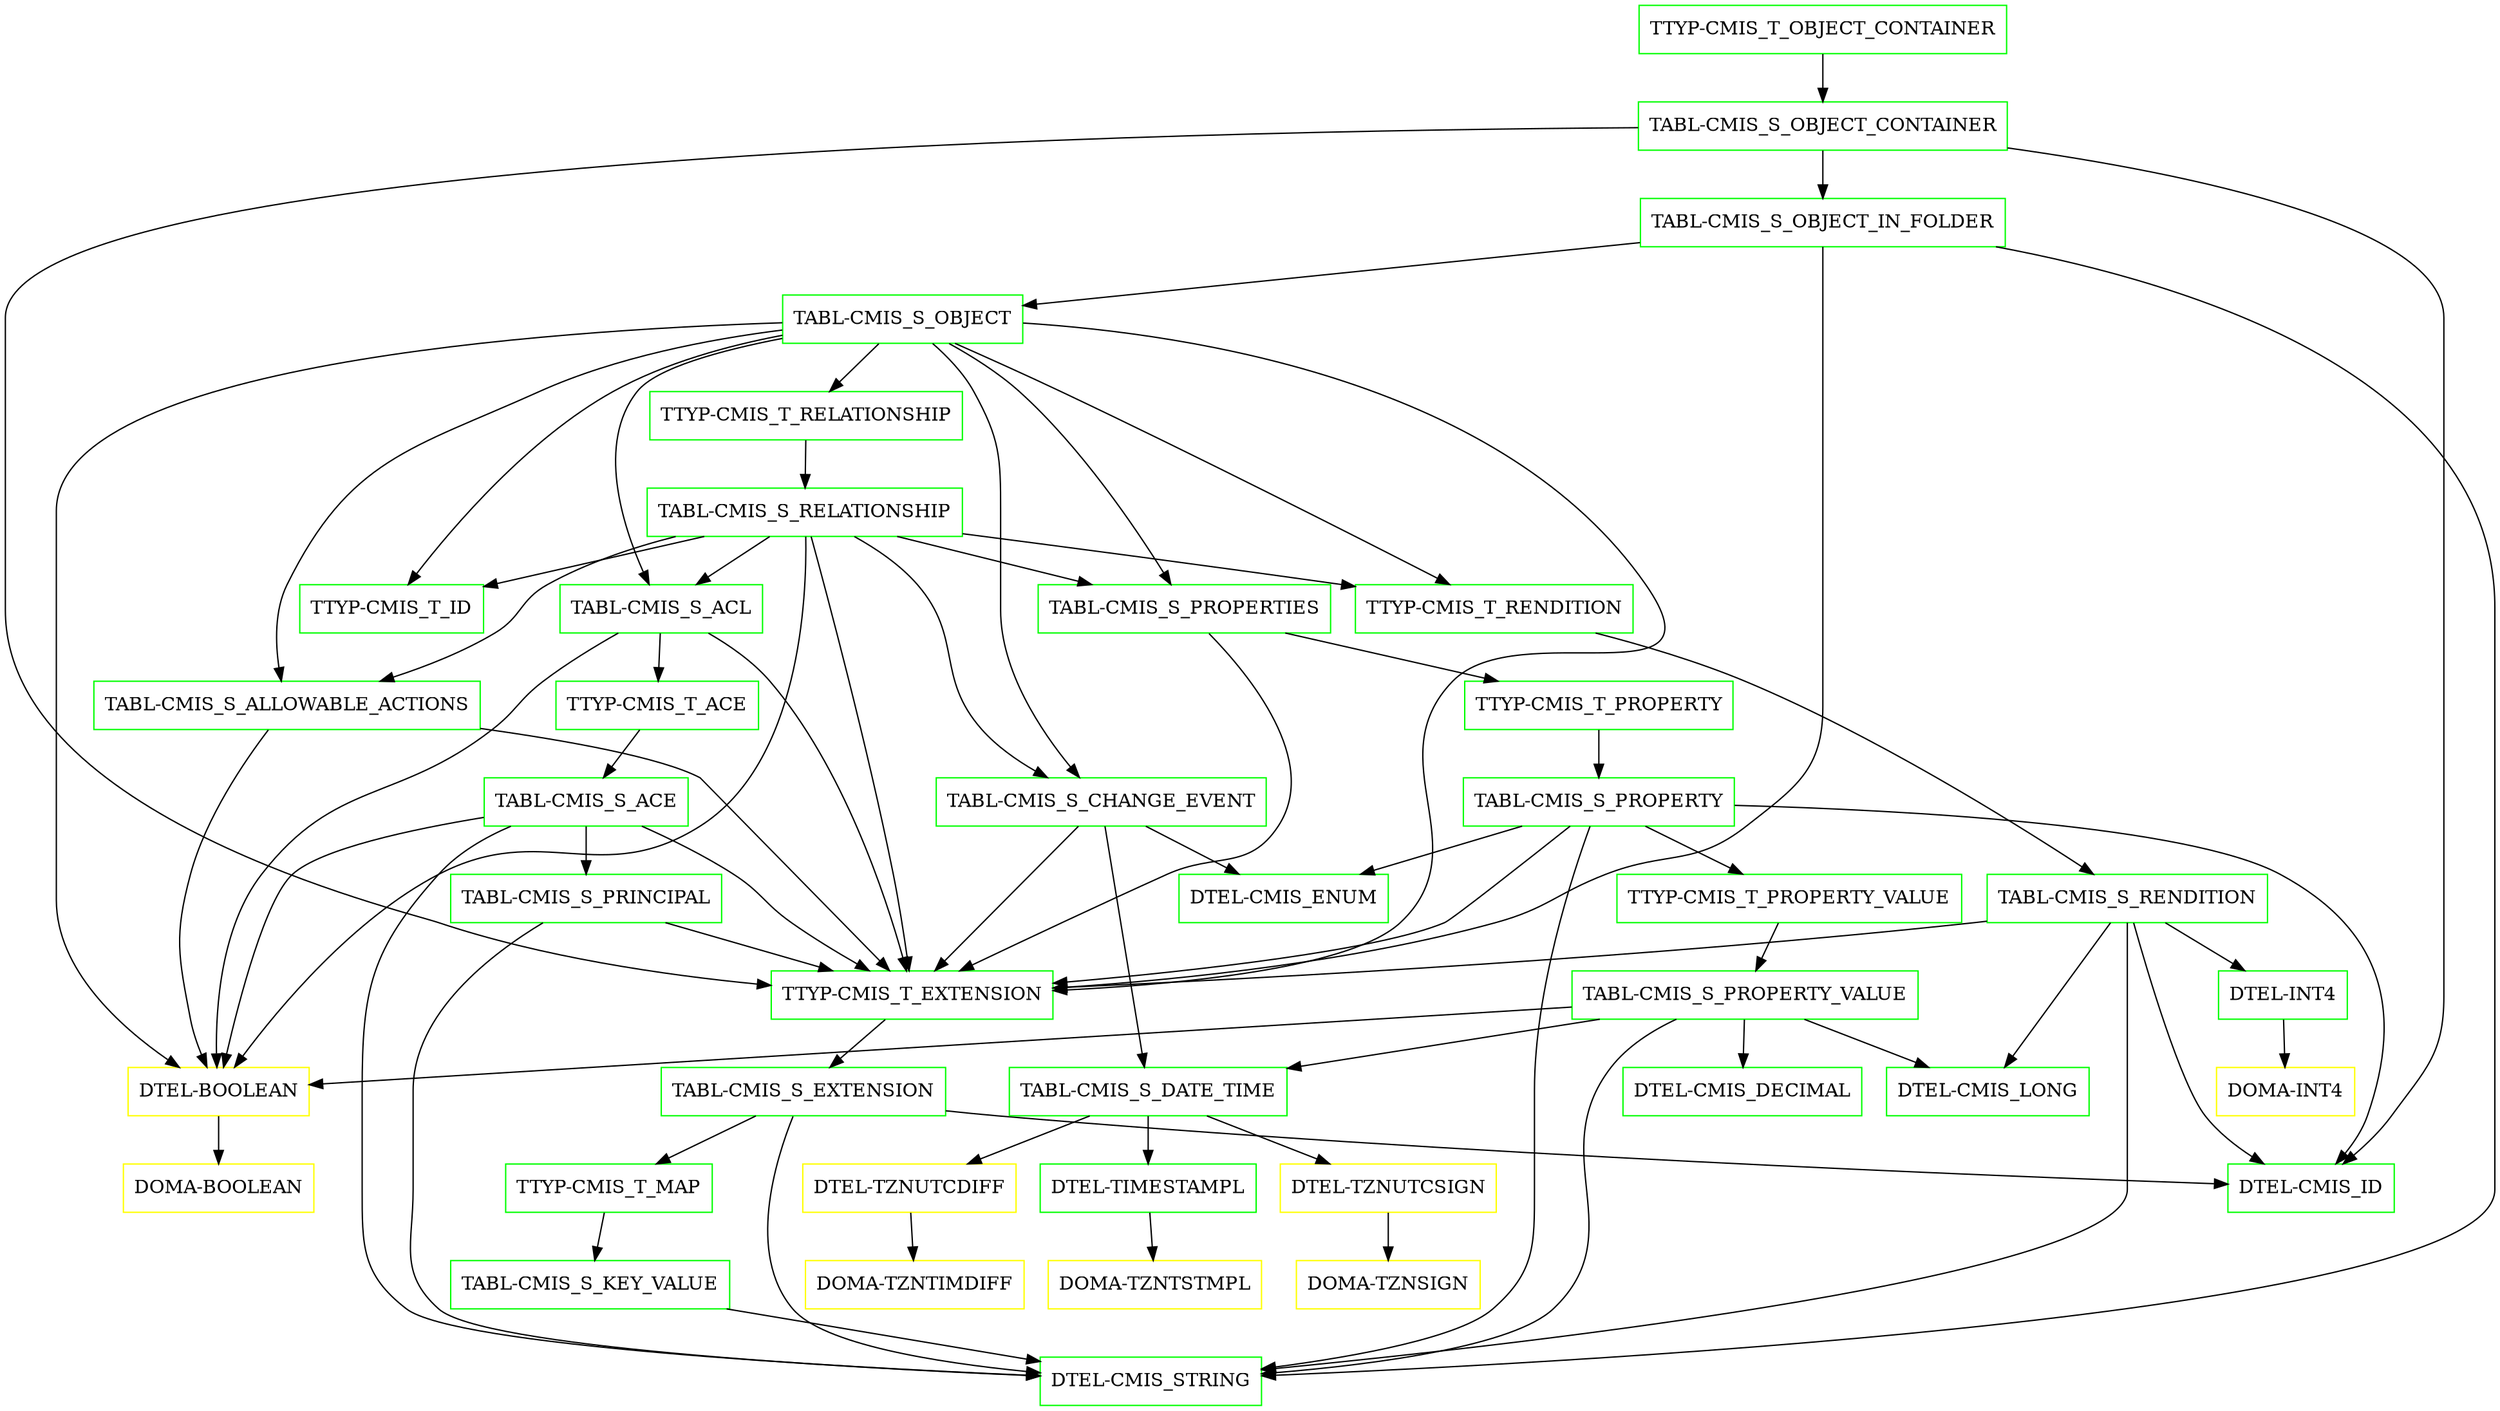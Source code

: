 digraph G {
  "TTYP-CMIS_T_OBJECT_CONTAINER" [shape=box,color=green];
  "TABL-CMIS_S_OBJECT_CONTAINER" [shape=box,color=green,URL="./TABL_CMIS_S_OBJECT_CONTAINER.html"];
  "TTYP-CMIS_T_EXTENSION" [shape=box,color=green,URL="./TTYP_CMIS_T_EXTENSION.html"];
  "TABL-CMIS_S_EXTENSION" [shape=box,color=green,URL="./TABL_CMIS_S_EXTENSION.html"];
  "TTYP-CMIS_T_MAP" [shape=box,color=green,URL="./TTYP_CMIS_T_MAP.html"];
  "TABL-CMIS_S_KEY_VALUE" [shape=box,color=green,URL="./TABL_CMIS_S_KEY_VALUE.html"];
  "DTEL-CMIS_STRING" [shape=box,color=green,URL="./DTEL_CMIS_STRING.html"];
  "DTEL-CMIS_ID" [shape=box,color=green,URL="./DTEL_CMIS_ID.html"];
  "TABL-CMIS_S_OBJECT_IN_FOLDER" [shape=box,color=green,URL="./TABL_CMIS_S_OBJECT_IN_FOLDER.html"];
  "TABL-CMIS_S_OBJECT" [shape=box,color=green,URL="./TABL_CMIS_S_OBJECT.html"];
  "TTYP-CMIS_T_RENDITION" [shape=box,color=green,URL="./TTYP_CMIS_T_RENDITION.html"];
  "TABL-CMIS_S_RENDITION" [shape=box,color=green,URL="./TABL_CMIS_S_RENDITION.html"];
  "DTEL-INT4" [shape=box,color=green,URL="./DTEL_INT4.html"];
  "DOMA-INT4" [shape=box,color=yellow,URL="./DOMA_INT4.html"];
  "DTEL-CMIS_LONG" [shape=box,color=green,URL="./DTEL_CMIS_LONG.html"];
  "TTYP-CMIS_T_ID" [shape=box,color=green,URL="./TTYP_CMIS_T_ID.html"];
  "DTEL-BOOLEAN" [shape=box,color=yellow,URL="./DTEL_BOOLEAN.html"];
  "DOMA-BOOLEAN" [shape=box,color=yellow,URL="./DOMA_BOOLEAN.html"];
  "TABL-CMIS_S_ACL" [shape=box,color=green,URL="./TABL_CMIS_S_ACL.html"];
  "TTYP-CMIS_T_ACE" [shape=box,color=green,URL="./TTYP_CMIS_T_ACE.html"];
  "TABL-CMIS_S_ACE" [shape=box,color=green,URL="./TABL_CMIS_S_ACE.html"];
  "TABL-CMIS_S_PRINCIPAL" [shape=box,color=green,URL="./TABL_CMIS_S_PRINCIPAL.html"];
  "TABL-CMIS_S_CHANGE_EVENT" [shape=box,color=green,URL="./TABL_CMIS_S_CHANGE_EVENT.html"];
  "TABL-CMIS_S_DATE_TIME" [shape=box,color=green,URL="./TABL_CMIS_S_DATE_TIME.html"];
  "DTEL-TZNUTCSIGN" [shape=box,color=yellow,URL="./DTEL_TZNUTCSIGN.html"];
  "DOMA-TZNSIGN" [shape=box,color=yellow,URL="./DOMA_TZNSIGN.html"];
  "DTEL-TZNUTCDIFF" [shape=box,color=yellow,URL="./DTEL_TZNUTCDIFF.html"];
  "DOMA-TZNTIMDIFF" [shape=box,color=yellow,URL="./DOMA_TZNTIMDIFF.html"];
  "DTEL-TIMESTAMPL" [shape=box,color=green,URL="./DTEL_TIMESTAMPL.html"];
  "DOMA-TZNTSTMPL" [shape=box,color=yellow,URL="./DOMA_TZNTSTMPL.html"];
  "DTEL-CMIS_ENUM" [shape=box,color=green,URL="./DTEL_CMIS_ENUM.html"];
  "TTYP-CMIS_T_RELATIONSHIP" [shape=box,color=green,URL="./TTYP_CMIS_T_RELATIONSHIP.html"];
  "TABL-CMIS_S_RELATIONSHIP" [shape=box,color=green,URL="./TABL_CMIS_S_RELATIONSHIP.html"];
  "TABL-CMIS_S_ALLOWABLE_ACTIONS" [shape=box,color=green,URL="./TABL_CMIS_S_ALLOWABLE_ACTIONS.html"];
  "TABL-CMIS_S_PROPERTIES" [shape=box,color=green,URL="./TABL_CMIS_S_PROPERTIES.html"];
  "TTYP-CMIS_T_PROPERTY" [shape=box,color=green,URL="./TTYP_CMIS_T_PROPERTY.html"];
  "TABL-CMIS_S_PROPERTY" [shape=box,color=green,URL="./TABL_CMIS_S_PROPERTY.html"];
  "TTYP-CMIS_T_PROPERTY_VALUE" [shape=box,color=green,URL="./TTYP_CMIS_T_PROPERTY_VALUE.html"];
  "TABL-CMIS_S_PROPERTY_VALUE" [shape=box,color=green,URL="./TABL_CMIS_S_PROPERTY_VALUE.html"];
  "DTEL-CMIS_DECIMAL" [shape=box,color=green,URL="./DTEL_CMIS_DECIMAL.html"];
  "TTYP-CMIS_T_OBJECT_CONTAINER" -> "TABL-CMIS_S_OBJECT_CONTAINER";
  "TABL-CMIS_S_OBJECT_CONTAINER" -> "DTEL-CMIS_ID";
  "TABL-CMIS_S_OBJECT_CONTAINER" -> "TABL-CMIS_S_OBJECT_IN_FOLDER";
  "TABL-CMIS_S_OBJECT_CONTAINER" -> "TTYP-CMIS_T_EXTENSION";
  "TTYP-CMIS_T_EXTENSION" -> "TABL-CMIS_S_EXTENSION";
  "TABL-CMIS_S_EXTENSION" -> "DTEL-CMIS_ID";
  "TABL-CMIS_S_EXTENSION" -> "DTEL-CMIS_STRING";
  "TABL-CMIS_S_EXTENSION" -> "TTYP-CMIS_T_MAP";
  "TTYP-CMIS_T_MAP" -> "TABL-CMIS_S_KEY_VALUE";
  "TABL-CMIS_S_KEY_VALUE" -> "DTEL-CMIS_STRING";
  "TABL-CMIS_S_OBJECT_IN_FOLDER" -> "TABL-CMIS_S_OBJECT";
  "TABL-CMIS_S_OBJECT_IN_FOLDER" -> "DTEL-CMIS_STRING";
  "TABL-CMIS_S_OBJECT_IN_FOLDER" -> "TTYP-CMIS_T_EXTENSION";
  "TABL-CMIS_S_OBJECT" -> "TABL-CMIS_S_PROPERTIES";
  "TABL-CMIS_S_OBJECT" -> "TABL-CMIS_S_ALLOWABLE_ACTIONS";
  "TABL-CMIS_S_OBJECT" -> "TTYP-CMIS_T_RELATIONSHIP";
  "TABL-CMIS_S_OBJECT" -> "TABL-CMIS_S_CHANGE_EVENT";
  "TABL-CMIS_S_OBJECT" -> "TABL-CMIS_S_ACL";
  "TABL-CMIS_S_OBJECT" -> "DTEL-BOOLEAN";
  "TABL-CMIS_S_OBJECT" -> "TTYP-CMIS_T_ID";
  "TABL-CMIS_S_OBJECT" -> "TTYP-CMIS_T_RENDITION";
  "TABL-CMIS_S_OBJECT" -> "TTYP-CMIS_T_EXTENSION";
  "TTYP-CMIS_T_RENDITION" -> "TABL-CMIS_S_RENDITION";
  "TABL-CMIS_S_RENDITION" -> "DTEL-CMIS_STRING";
  "TABL-CMIS_S_RENDITION" -> "DTEL-CMIS_LONG";
  "TABL-CMIS_S_RENDITION" -> "DTEL-INT4";
  "TABL-CMIS_S_RENDITION" -> "DTEL-CMIS_ID";
  "TABL-CMIS_S_RENDITION" -> "TTYP-CMIS_T_EXTENSION";
  "DTEL-INT4" -> "DOMA-INT4";
  "DTEL-BOOLEAN" -> "DOMA-BOOLEAN";
  "TABL-CMIS_S_ACL" -> "TTYP-CMIS_T_ACE";
  "TABL-CMIS_S_ACL" -> "DTEL-BOOLEAN";
  "TABL-CMIS_S_ACL" -> "TTYP-CMIS_T_EXTENSION";
  "TTYP-CMIS_T_ACE" -> "TABL-CMIS_S_ACE";
  "TABL-CMIS_S_ACE" -> "TABL-CMIS_S_PRINCIPAL";
  "TABL-CMIS_S_ACE" -> "DTEL-CMIS_STRING";
  "TABL-CMIS_S_ACE" -> "DTEL-BOOLEAN";
  "TABL-CMIS_S_ACE" -> "TTYP-CMIS_T_EXTENSION";
  "TABL-CMIS_S_PRINCIPAL" -> "DTEL-CMIS_STRING";
  "TABL-CMIS_S_PRINCIPAL" -> "TTYP-CMIS_T_EXTENSION";
  "TABL-CMIS_S_CHANGE_EVENT" -> "DTEL-CMIS_ENUM";
  "TABL-CMIS_S_CHANGE_EVENT" -> "TABL-CMIS_S_DATE_TIME";
  "TABL-CMIS_S_CHANGE_EVENT" -> "TTYP-CMIS_T_EXTENSION";
  "TABL-CMIS_S_DATE_TIME" -> "DTEL-TIMESTAMPL";
  "TABL-CMIS_S_DATE_TIME" -> "DTEL-TZNUTCDIFF";
  "TABL-CMIS_S_DATE_TIME" -> "DTEL-TZNUTCSIGN";
  "DTEL-TZNUTCSIGN" -> "DOMA-TZNSIGN";
  "DTEL-TZNUTCDIFF" -> "DOMA-TZNTIMDIFF";
  "DTEL-TIMESTAMPL" -> "DOMA-TZNTSTMPL";
  "TTYP-CMIS_T_RELATIONSHIP" -> "TABL-CMIS_S_RELATIONSHIP";
  "TABL-CMIS_S_RELATIONSHIP" -> "TABL-CMIS_S_PROPERTIES";
  "TABL-CMIS_S_RELATIONSHIP" -> "TABL-CMIS_S_ALLOWABLE_ACTIONS";
  "TABL-CMIS_S_RELATIONSHIP" -> "TABL-CMIS_S_CHANGE_EVENT";
  "TABL-CMIS_S_RELATIONSHIP" -> "TABL-CMIS_S_ACL";
  "TABL-CMIS_S_RELATIONSHIP" -> "DTEL-BOOLEAN";
  "TABL-CMIS_S_RELATIONSHIP" -> "TTYP-CMIS_T_ID";
  "TABL-CMIS_S_RELATIONSHIP" -> "TTYP-CMIS_T_RENDITION";
  "TABL-CMIS_S_RELATIONSHIP" -> "TTYP-CMIS_T_EXTENSION";
  "TABL-CMIS_S_ALLOWABLE_ACTIONS" -> "DTEL-BOOLEAN";
  "TABL-CMIS_S_ALLOWABLE_ACTIONS" -> "TTYP-CMIS_T_EXTENSION";
  "TABL-CMIS_S_PROPERTIES" -> "TTYP-CMIS_T_PROPERTY";
  "TABL-CMIS_S_PROPERTIES" -> "TTYP-CMIS_T_EXTENSION";
  "TTYP-CMIS_T_PROPERTY" -> "TABL-CMIS_S_PROPERTY";
  "TABL-CMIS_S_PROPERTY" -> "DTEL-CMIS_ID";
  "TABL-CMIS_S_PROPERTY" -> "DTEL-CMIS_ENUM";
  "TABL-CMIS_S_PROPERTY" -> "DTEL-CMIS_STRING";
  "TABL-CMIS_S_PROPERTY" -> "TTYP-CMIS_T_PROPERTY_VALUE";
  "TABL-CMIS_S_PROPERTY" -> "TTYP-CMIS_T_EXTENSION";
  "TTYP-CMIS_T_PROPERTY_VALUE" -> "TABL-CMIS_S_PROPERTY_VALUE";
  "TABL-CMIS_S_PROPERTY_VALUE" -> "DTEL-CMIS_STRING";
  "TABL-CMIS_S_PROPERTY_VALUE" -> "DTEL-BOOLEAN";
  "TABL-CMIS_S_PROPERTY_VALUE" -> "DTEL-CMIS_LONG";
  "TABL-CMIS_S_PROPERTY_VALUE" -> "DTEL-CMIS_DECIMAL";
  "TABL-CMIS_S_PROPERTY_VALUE" -> "TABL-CMIS_S_DATE_TIME";
}
